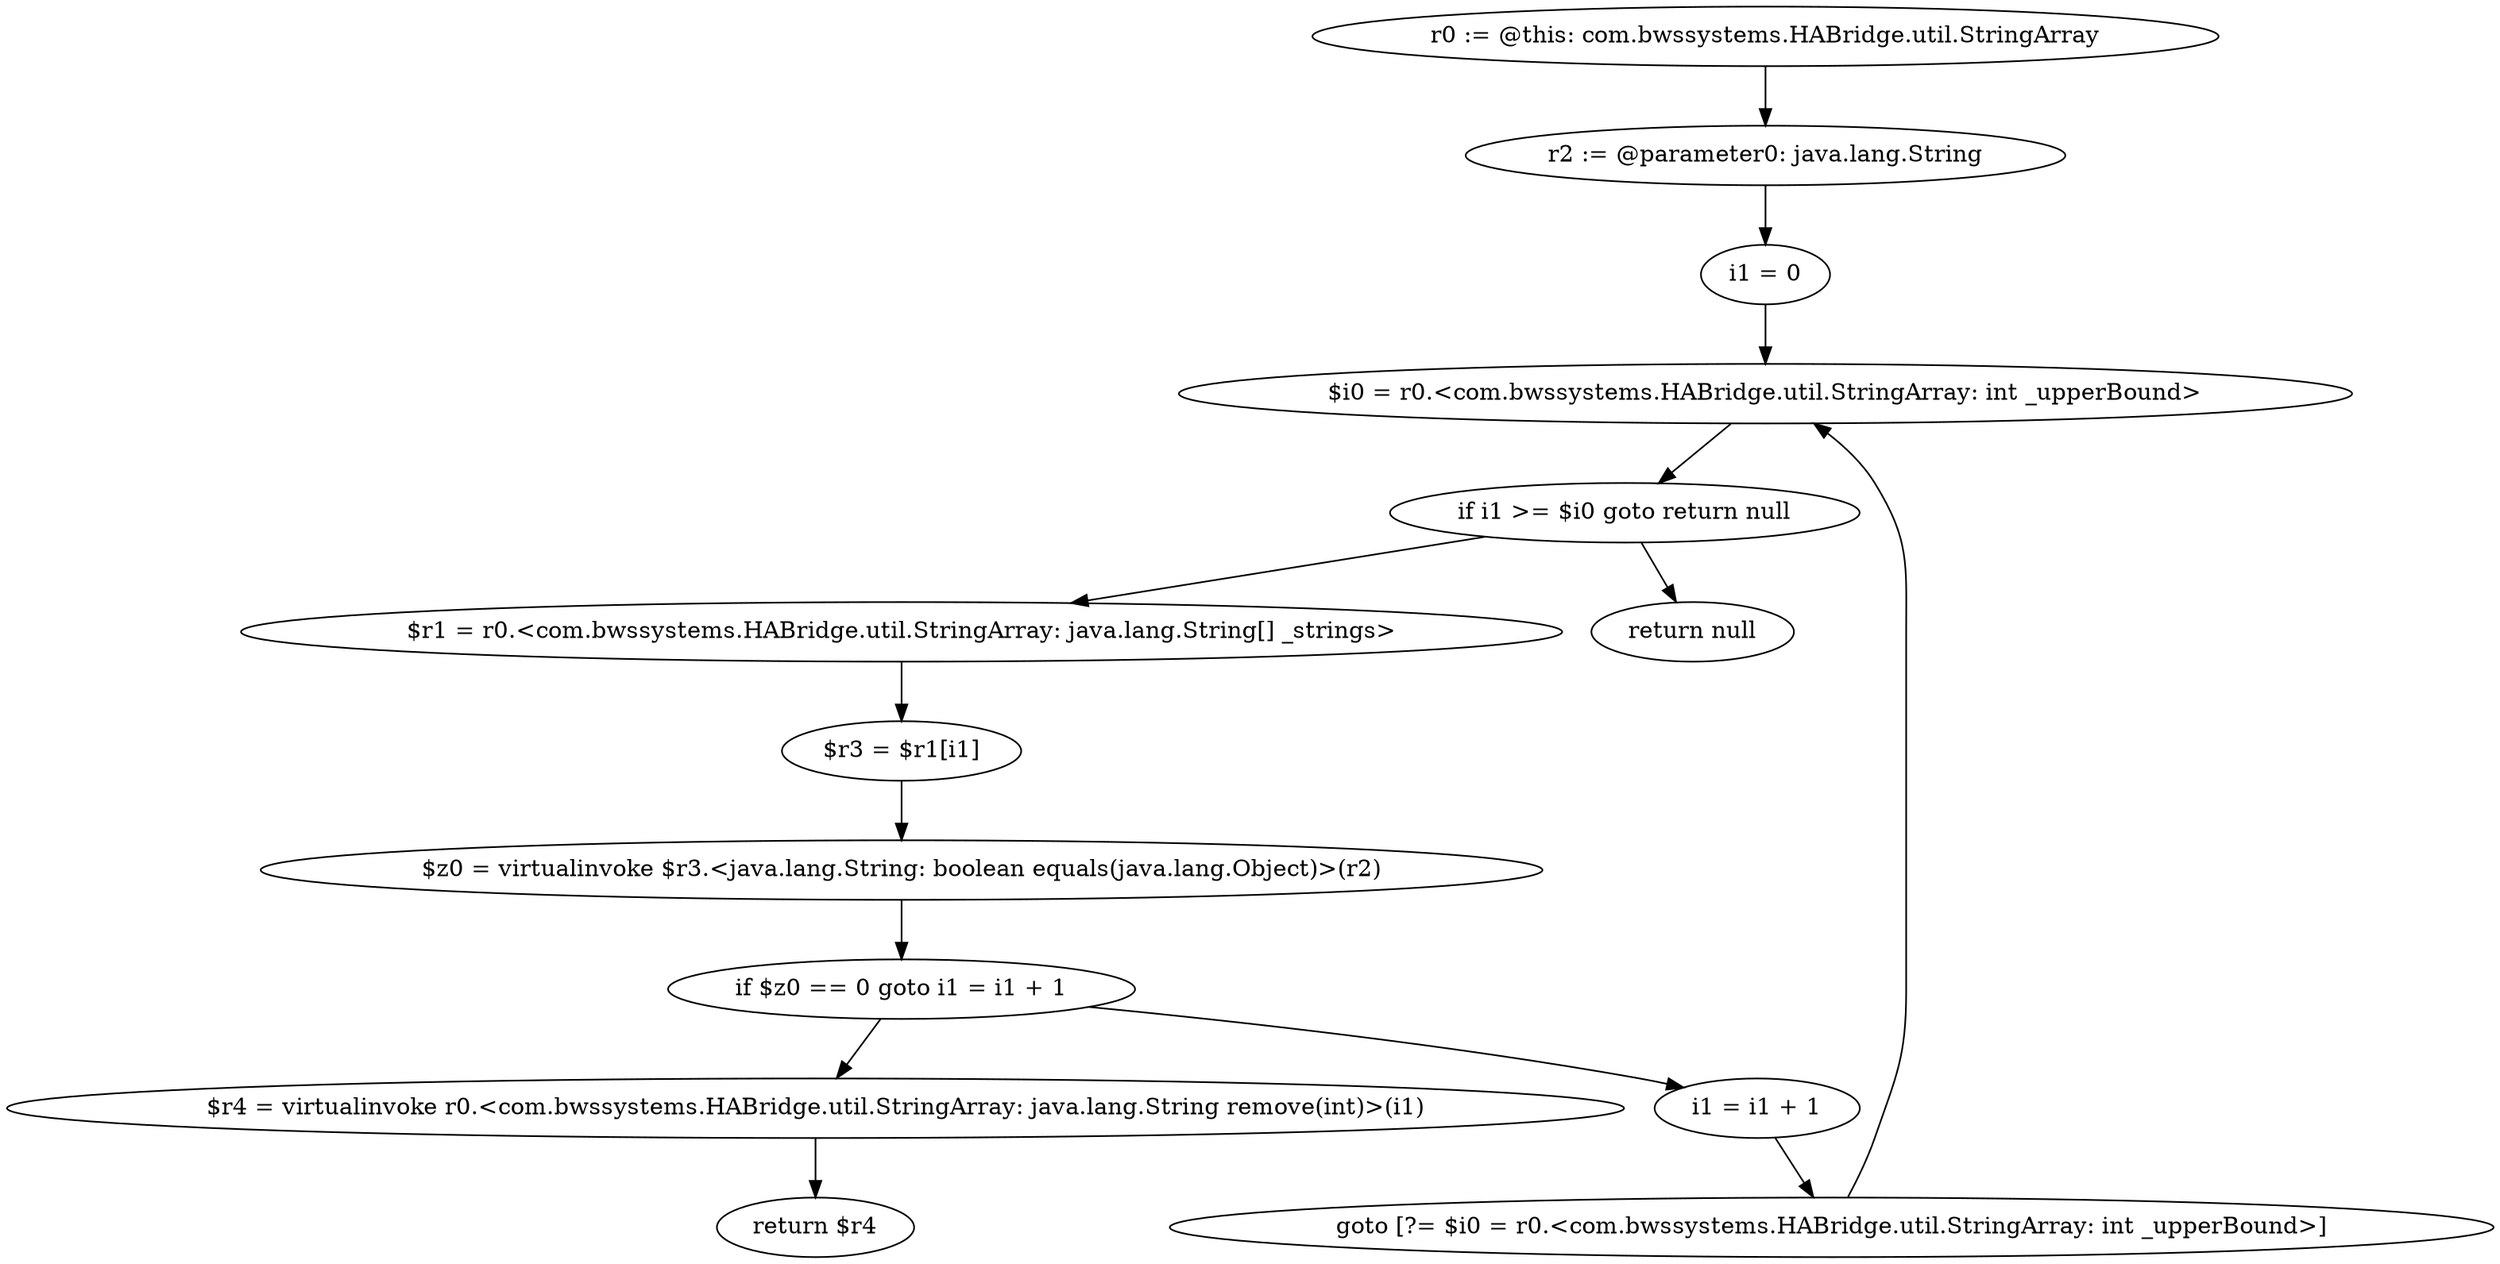digraph "unitGraph" {
    "r0 := @this: com.bwssystems.HABridge.util.StringArray"
    "r2 := @parameter0: java.lang.String"
    "i1 = 0"
    "$i0 = r0.<com.bwssystems.HABridge.util.StringArray: int _upperBound>"
    "if i1 >= $i0 goto return null"
    "$r1 = r0.<com.bwssystems.HABridge.util.StringArray: java.lang.String[] _strings>"
    "$r3 = $r1[i1]"
    "$z0 = virtualinvoke $r3.<java.lang.String: boolean equals(java.lang.Object)>(r2)"
    "if $z0 == 0 goto i1 = i1 + 1"
    "$r4 = virtualinvoke r0.<com.bwssystems.HABridge.util.StringArray: java.lang.String remove(int)>(i1)"
    "return $r4"
    "i1 = i1 + 1"
    "goto [?= $i0 = r0.<com.bwssystems.HABridge.util.StringArray: int _upperBound>]"
    "return null"
    "r0 := @this: com.bwssystems.HABridge.util.StringArray"->"r2 := @parameter0: java.lang.String";
    "r2 := @parameter0: java.lang.String"->"i1 = 0";
    "i1 = 0"->"$i0 = r0.<com.bwssystems.HABridge.util.StringArray: int _upperBound>";
    "$i0 = r0.<com.bwssystems.HABridge.util.StringArray: int _upperBound>"->"if i1 >= $i0 goto return null";
    "if i1 >= $i0 goto return null"->"$r1 = r0.<com.bwssystems.HABridge.util.StringArray: java.lang.String[] _strings>";
    "if i1 >= $i0 goto return null"->"return null";
    "$r1 = r0.<com.bwssystems.HABridge.util.StringArray: java.lang.String[] _strings>"->"$r3 = $r1[i1]";
    "$r3 = $r1[i1]"->"$z0 = virtualinvoke $r3.<java.lang.String: boolean equals(java.lang.Object)>(r2)";
    "$z0 = virtualinvoke $r3.<java.lang.String: boolean equals(java.lang.Object)>(r2)"->"if $z0 == 0 goto i1 = i1 + 1";
    "if $z0 == 0 goto i1 = i1 + 1"->"$r4 = virtualinvoke r0.<com.bwssystems.HABridge.util.StringArray: java.lang.String remove(int)>(i1)";
    "if $z0 == 0 goto i1 = i1 + 1"->"i1 = i1 + 1";
    "$r4 = virtualinvoke r0.<com.bwssystems.HABridge.util.StringArray: java.lang.String remove(int)>(i1)"->"return $r4";
    "i1 = i1 + 1"->"goto [?= $i0 = r0.<com.bwssystems.HABridge.util.StringArray: int _upperBound>]";
    "goto [?= $i0 = r0.<com.bwssystems.HABridge.util.StringArray: int _upperBound>]"->"$i0 = r0.<com.bwssystems.HABridge.util.StringArray: int _upperBound>";
}
